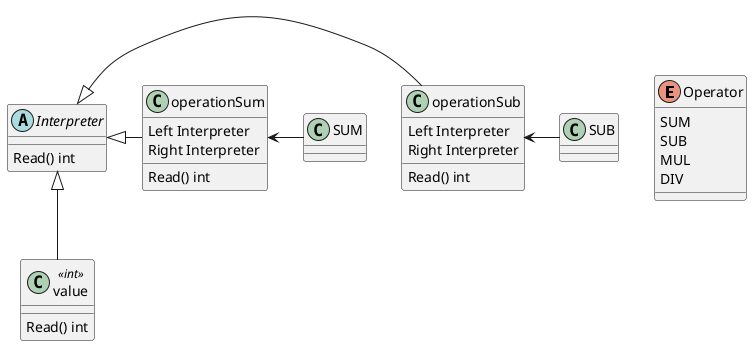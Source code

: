 @startuml interpreter
enum Operator {
    SUM
    SUB
    MUL
    DIV
}
abstract Interpreter {
    Read() int
}

class value <<int>> {
    Read() int
}

class operationSum {
    Left Interpreter
    Right Interpreter
    Read() int
}

class operationSub {
    Left Interpreter
    Right Interpreter
    Read() int
}

Interpreter <|-down- value
Interpreter <|- operationSub
Interpreter <|- operationSum

SUM -left-> operationSum
SUB -left-> operationSub


@enduml